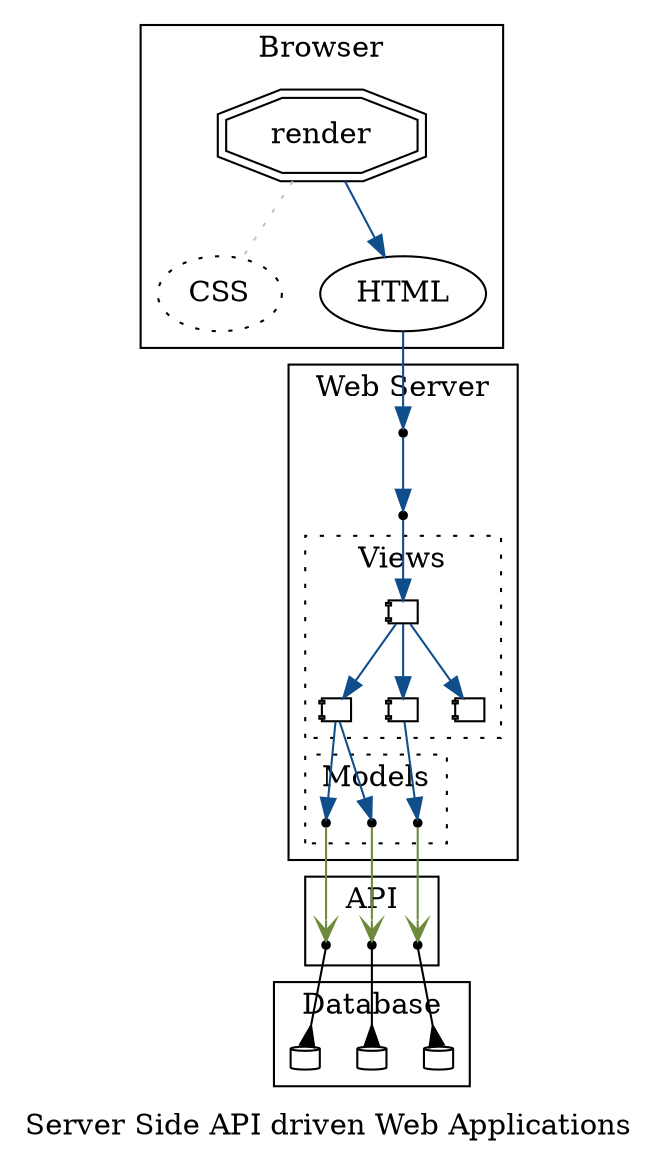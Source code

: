 digraph Server_Side_API_driven_Web_Applications {
  label="Server Side API driven Web Applications"
  // rankdir="LR";

  node [shape=point]
  edge [color=dodgerblue4]
  
  subgraph cluster_browser {
    render
    css_request
    html_request

    label="Browser"
  }
  
  subgraph cluster_web_server {
    router
    controller

    subgraph cluster_models {
      user_model
      catalog_model
      inventory_model

      label="Models"
      style="dotted"
    }

    subgraph cluster_views {
      view
      header
      main
      footer
      
      label="Views"
      style="dotted"
    }
      
    label="Web Server"
  }
  
  subgraph cluster_api {
    user_api
    catalog_api
    inventory_api
      
    label="API"
  }
  
  subgraph cluster_db {
    user_db
    catalog_db
    inventory_db
      
    label="Database"
  }

  render [shape=doubleoctagon]
  html_request [shape=ellipse label="HTML"]
  css_request [shape=ellipse label="CSS"  style=dotted]

  render -> html_request
  render -> css_request [style=dotted color=gray arrowhead=none]

  html_request -> router
    
  router -> controller
  controller -> view

  header -> user_model
  
  main -> catalog_model
  main -> inventory_model
  
  user_model -> user_api [arrowhead=vee, color=darkolivegreen4]
  catalog_model -> catalog_api [arrowhead=vee, color=darkolivegreen4]
  inventory_model -> inventory_api [arrowhead=vee, color=darkolivegreen4]
   
  user_api -> user_db [color=black arrowhead=inv]
  catalog_api -> catalog_db [color=black arrowhead=inv]
  inventory_api -> inventory_db [color=black arrowhead=inv]
  
  user_db [shape=cylinder label="" width=0.2 height=0.15]
  catalog_db [shape=cylinder label="" width=0.2 height=0.15]
  inventory_db [shape=cylinder label="" width=0.2 height=0.15]

  view [shape=component label="" width=0.2 height=0.15]
  header [shape=component label="" width=0.2 height=0.15]
  main [shape=component label="" width=0.2 height=0.15]
  footer [shape=component label="" width=0.2 height=0.15]
  
  view -> header
  view -> main
  view -> footer
}